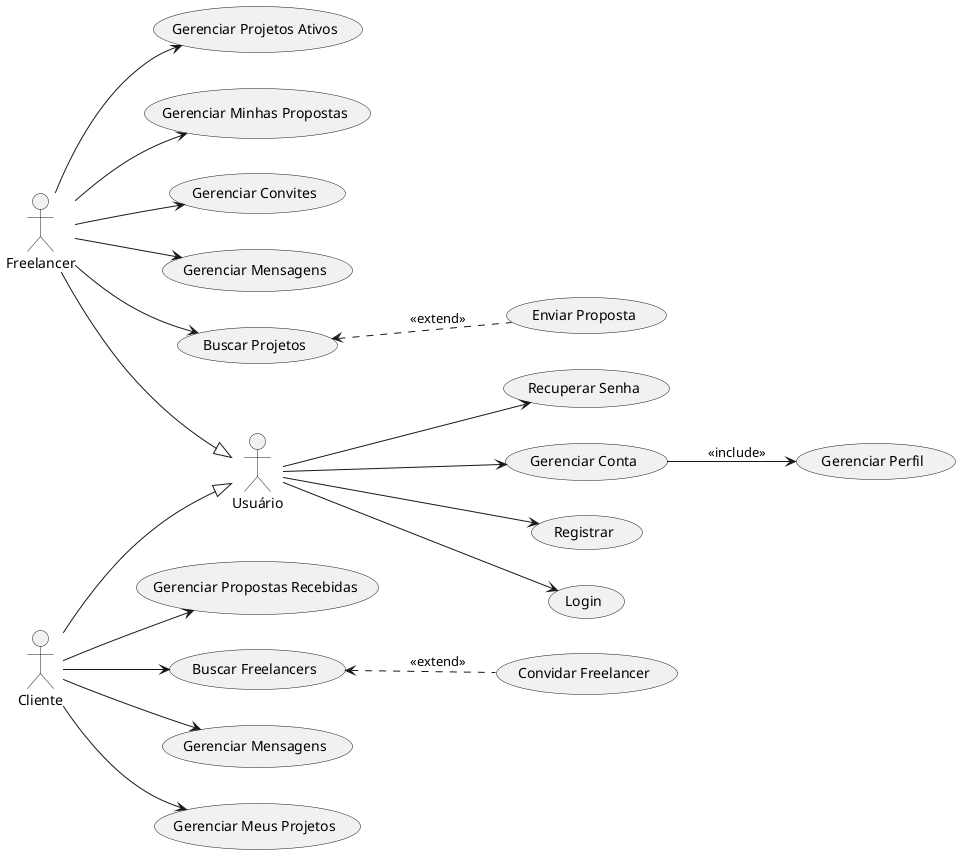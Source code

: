@startuml usecase diagram
left to right direction

actor Usuário as User
actor Freelancer
actor Cliente

usecase "Registrar" as UC_Registrar
usecase "Login" as UC_Login
usecase "Recuperar Senha" as UC_RecuperarSenha
usecase "Gerenciar Conta" as UC_GerenciarConta

usecase "Gerenciar Perfil" as UC_GerenciarPerfil

usecase "Enviar Proposta" as UC_EnviarProposta
usecase "Buscar Projetos" as UC_BuscarProjetos
usecase "Gerenciar Projetos Ativos" as UC_GPA
usecase "Gerenciar Minhas Propostas" as UC_GMPropostas
usecase "Gerenciar Convites" as UC_GerenciarConvites
usecase "Gerenciar Mensagens" as UC_GerenciarMensagens1

usecase "Gerenciar Meus Projetos" as UC_GMProjetos
usecase "Gerenciar Propostas Recebidas" as UC_GPR
usecase "Convidar Freelancer" as UC_ConvidarFreelancer
usecase "Buscar Freelancers" as UC_BuscarFreelancers
usecase "Gerenciar Mensagens" as UC_GerenciarMensagens2

User --> UC_GerenciarConta
User --> UC_Login
User --> UC_RecuperarSenha
User --> UC_Registrar

Cliente --|> User
Freelancer --|> User

UC_GerenciarConta --> UC_GerenciarPerfil : <<include>>

UC_BuscarFreelancers <.. UC_ConvidarFreelancer : <<extend>>  
UC_BuscarProjetos <.. UC_EnviarProposta : <<extend>>

Freelancer --> UC_BuscarProjetos
Freelancer --> UC_GerenciarConvites
Freelancer --> UC_GerenciarMensagens1
Freelancer --> UC_GPA
Freelancer --> UC_GMPropostas

Cliente --> UC_BuscarFreelancers
Cliente --> UC_GerenciarMensagens2
Cliente --> UC_GMProjetos
Cliente --> UC_GPR

@enduml 